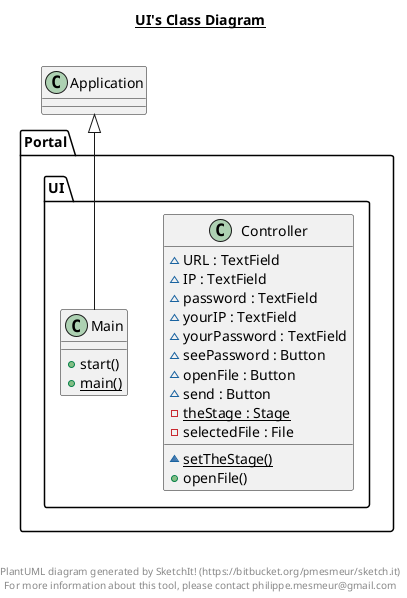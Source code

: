 @startuml

title __UI's Class Diagram__\n

  package Portal.UI {
    class Controller {
        ~ URL : TextField
        ~ IP : TextField
        ~ password : TextField
        ~ yourIP : TextField
        ~ yourPassword : TextField
        ~ seePassword : Button
        ~ openFile : Button
        ~ send : Button
        {static} - theStage : Stage
        - selectedFile : File
        {static} ~ setTheStage()
        + openFile()
    }
  }
  

  package Portal.UI {
    class Main {
        + start()
        {static} + main()
    }
  }
  

  Main -up-|> Application


right footer


PlantUML diagram generated by SketchIt! (https://bitbucket.org/pmesmeur/sketch.it)
For more information about this tool, please contact philippe.mesmeur@gmail.com
endfooter

@enduml
